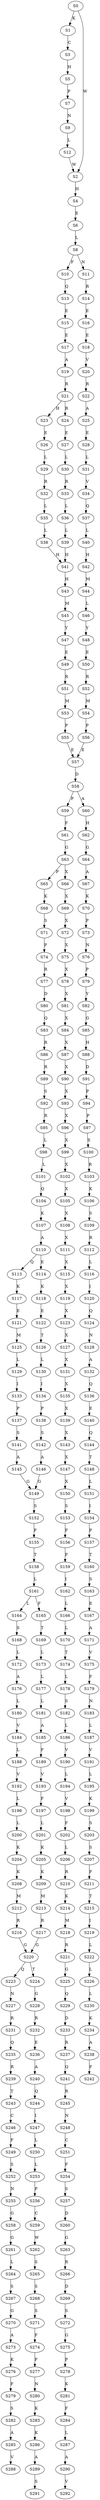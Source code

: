 strict digraph  {
	S0 -> S1 [ label = K ];
	S0 -> S2 [ label = W ];
	S1 -> S3 [ label = C ];
	S2 -> S4 [ label = H ];
	S3 -> S5 [ label = H ];
	S4 -> S6 [ label = E ];
	S5 -> S7 [ label = P ];
	S6 -> S8 [ label = L ];
	S7 -> S9 [ label = N ];
	S8 -> S10 [ label = F ];
	S8 -> S11 [ label = N ];
	S9 -> S12 [ label = L ];
	S10 -> S13 [ label = Q ];
	S11 -> S14 [ label = R ];
	S12 -> S2 [ label = W ];
	S13 -> S15 [ label = E ];
	S14 -> S16 [ label = E ];
	S15 -> S17 [ label = E ];
	S16 -> S18 [ label = E ];
	S17 -> S19 [ label = A ];
	S18 -> S20 [ label = V ];
	S19 -> S21 [ label = R ];
	S20 -> S22 [ label = R ];
	S21 -> S23 [ label = H ];
	S21 -> S24 [ label = R ];
	S22 -> S25 [ label = A ];
	S23 -> S26 [ label = E ];
	S24 -> S27 [ label = E ];
	S25 -> S28 [ label = E ];
	S26 -> S29 [ label = L ];
	S27 -> S30 [ label = L ];
	S28 -> S31 [ label = L ];
	S29 -> S32 [ label = R ];
	S30 -> S33 [ label = R ];
	S31 -> S34 [ label = V ];
	S32 -> S35 [ label = L ];
	S33 -> S36 [ label = L ];
	S34 -> S37 [ label = Q ];
	S35 -> S38 [ label = L ];
	S36 -> S39 [ label = L ];
	S37 -> S40 [ label = L ];
	S38 -> S41 [ label = H ];
	S39 -> S41 [ label = H ];
	S40 -> S42 [ label = H ];
	S41 -> S43 [ label = H ];
	S42 -> S44 [ label = M ];
	S43 -> S45 [ label = M ];
	S44 -> S46 [ label = L ];
	S45 -> S47 [ label = Y ];
	S46 -> S48 [ label = Y ];
	S47 -> S49 [ label = E ];
	S48 -> S50 [ label = E ];
	S49 -> S51 [ label = R ];
	S50 -> S52 [ label = R ];
	S51 -> S53 [ label = M ];
	S52 -> S54 [ label = M ];
	S53 -> S55 [ label = P ];
	S54 -> S56 [ label = P ];
	S55 -> S57 [ label = E ];
	S56 -> S57 [ label = E ];
	S57 -> S58 [ label = D ];
	S58 -> S59 [ label = P ];
	S58 -> S60 [ label = A ];
	S59 -> S61 [ label = F ];
	S60 -> S62 [ label = H ];
	S61 -> S63 [ label = G ];
	S62 -> S64 [ label = G ];
	S63 -> S65 [ label = P ];
	S63 -> S66 [ label = X ];
	S64 -> S67 [ label = A ];
	S65 -> S68 [ label = K ];
	S66 -> S69 [ label = X ];
	S67 -> S70 [ label = K ];
	S68 -> S71 [ label = S ];
	S69 -> S72 [ label = X ];
	S70 -> S73 [ label = P ];
	S71 -> S74 [ label = P ];
	S72 -> S75 [ label = X ];
	S73 -> S76 [ label = N ];
	S74 -> S77 [ label = R ];
	S75 -> S78 [ label = X ];
	S76 -> S79 [ label = P ];
	S77 -> S80 [ label = D ];
	S78 -> S81 [ label = X ];
	S79 -> S82 [ label = Y ];
	S80 -> S83 [ label = Q ];
	S81 -> S84 [ label = X ];
	S82 -> S85 [ label = G ];
	S83 -> S86 [ label = R ];
	S84 -> S87 [ label = X ];
	S85 -> S88 [ label = H ];
	S86 -> S89 [ label = R ];
	S87 -> S90 [ label = X ];
	S88 -> S91 [ label = D ];
	S89 -> S92 [ label = S ];
	S90 -> S93 [ label = X ];
	S91 -> S94 [ label = P ];
	S92 -> S95 [ label = R ];
	S93 -> S96 [ label = X ];
	S94 -> S97 [ label = P ];
	S95 -> S98 [ label = L ];
	S96 -> S99 [ label = X ];
	S97 -> S100 [ label = S ];
	S98 -> S101 [ label = L ];
	S99 -> S102 [ label = X ];
	S100 -> S103 [ label = R ];
	S101 -> S104 [ label = Q ];
	S102 -> S105 [ label = X ];
	S103 -> S106 [ label = K ];
	S104 -> S107 [ label = K ];
	S105 -> S108 [ label = X ];
	S106 -> S109 [ label = S ];
	S107 -> S110 [ label = A ];
	S108 -> S111 [ label = X ];
	S109 -> S112 [ label = R ];
	S110 -> S113 [ label = Q ];
	S110 -> S114 [ label = E ];
	S111 -> S115 [ label = X ];
	S112 -> S116 [ label = L ];
	S113 -> S117 [ label = K ];
	S114 -> S118 [ label = K ];
	S115 -> S119 [ label = X ];
	S116 -> S120 [ label = I ];
	S117 -> S121 [ label = E ];
	S118 -> S122 [ label = E ];
	S119 -> S123 [ label = X ];
	S120 -> S124 [ label = Q ];
	S121 -> S125 [ label = M ];
	S122 -> S126 [ label = T ];
	S123 -> S127 [ label = X ];
	S124 -> S128 [ label = N ];
	S125 -> S129 [ label = L ];
	S126 -> S130 [ label = L ];
	S127 -> S131 [ label = X ];
	S128 -> S132 [ label = A ];
	S129 -> S133 [ label = I ];
	S130 -> S134 [ label = I ];
	S131 -> S135 [ label = X ];
	S132 -> S136 [ label = Q ];
	S133 -> S137 [ label = P ];
	S134 -> S138 [ label = P ];
	S135 -> S139 [ label = X ];
	S136 -> S140 [ label = E ];
	S137 -> S141 [ label = S ];
	S138 -> S142 [ label = S ];
	S139 -> S143 [ label = X ];
	S140 -> S144 [ label = Q ];
	S141 -> S145 [ label = A ];
	S142 -> S146 [ label = A ];
	S143 -> S147 [ label = X ];
	S144 -> S148 [ label = T ];
	S145 -> S149 [ label = G ];
	S146 -> S149 [ label = G ];
	S147 -> S150 [ label = X ];
	S148 -> S151 [ label = L ];
	S149 -> S152 [ label = S ];
	S150 -> S153 [ label = S ];
	S151 -> S154 [ label = I ];
	S152 -> S155 [ label = F ];
	S153 -> S156 [ label = F ];
	S154 -> S157 [ label = P ];
	S155 -> S158 [ label = T ];
	S156 -> S159 [ label = F ];
	S157 -> S160 [ label = T ];
	S158 -> S161 [ label = L ];
	S159 -> S162 [ label = I ];
	S160 -> S163 [ label = S ];
	S161 -> S164 [ label = L ];
	S161 -> S165 [ label = F ];
	S162 -> S166 [ label = L ];
	S163 -> S167 [ label = E ];
	S164 -> S168 [ label = S ];
	S165 -> S169 [ label = T ];
	S166 -> S170 [ label = L ];
	S167 -> S171 [ label = A ];
	S168 -> S172 [ label = L ];
	S169 -> S173 [ label = L ];
	S170 -> S174 [ label = T ];
	S171 -> S175 [ label = V ];
	S172 -> S176 [ label = A ];
	S173 -> S177 [ label = L ];
	S174 -> S178 [ label = L ];
	S175 -> S179 [ label = F ];
	S176 -> S180 [ label = L ];
	S177 -> S181 [ label = L ];
	S178 -> S182 [ label = S ];
	S179 -> S183 [ label = N ];
	S180 -> S184 [ label = V ];
	S181 -> S185 [ label = A ];
	S182 -> S186 [ label = L ];
	S183 -> S187 [ label = L ];
	S184 -> S188 [ label = L ];
	S185 -> S189 [ label = F ];
	S186 -> S190 [ label = V ];
	S187 -> S191 [ label = V ];
	S188 -> S192 [ label = V ];
	S189 -> S193 [ label = V ];
	S190 -> S194 [ label = L ];
	S191 -> S195 [ label = L ];
	S192 -> S196 [ label = L ];
	S193 -> S197 [ label = F ];
	S194 -> S198 [ label = V ];
	S195 -> S199 [ label = K ];
	S196 -> S200 [ label = L ];
	S197 -> S201 [ label = L ];
	S198 -> S202 [ label = F ];
	S199 -> S203 [ label = S ];
	S200 -> S204 [ label = K ];
	S201 -> S205 [ label = K ];
	S202 -> S206 [ label = L ];
	S203 -> S207 [ label = S ];
	S204 -> S208 [ label = K ];
	S205 -> S209 [ label = K ];
	S206 -> S210 [ label = R ];
	S207 -> S211 [ label = F ];
	S208 -> S212 [ label = M ];
	S209 -> S213 [ label = M ];
	S210 -> S214 [ label = K ];
	S211 -> S215 [ label = T ];
	S212 -> S216 [ label = R ];
	S213 -> S217 [ label = R ];
	S214 -> S218 [ label = M ];
	S215 -> S219 [ label = I ];
	S216 -> S220 [ label = G ];
	S217 -> S220 [ label = G ];
	S218 -> S221 [ label = R ];
	S219 -> S222 [ label = L ];
	S220 -> S223 [ label = Q ];
	S220 -> S224 [ label = T ];
	S221 -> S225 [ label = G ];
	S222 -> S226 [ label = L ];
	S223 -> S227 [ label = N ];
	S224 -> S228 [ label = G ];
	S225 -> S229 [ label = Q ];
	S226 -> S230 [ label = L ];
	S227 -> S231 [ label = R ];
	S228 -> S232 [ label = R ];
	S229 -> S233 [ label = D ];
	S230 -> S234 [ label = K ];
	S231 -> S235 [ label = Q ];
	S232 -> S236 [ label = E ];
	S233 -> S237 [ label = R ];
	S234 -> S238 [ label = A ];
	S235 -> S239 [ label = R ];
	S236 -> S240 [ label = A ];
	S237 -> S241 [ label = Q ];
	S238 -> S242 [ label = F ];
	S239 -> S243 [ label = T ];
	S240 -> S244 [ label = Q ];
	S241 -> S245 [ label = R ];
	S243 -> S246 [ label = C ];
	S244 -> S247 [ label = I ];
	S245 -> S248 [ label = N ];
	S246 -> S249 [ label = F ];
	S247 -> S250 [ label = L ];
	S248 -> S251 [ label = C ];
	S249 -> S252 [ label = S ];
	S250 -> S253 [ label = L ];
	S251 -> S254 [ label = F ];
	S252 -> S255 [ label = N ];
	S253 -> S256 [ label = P ];
	S254 -> S257 [ label = S ];
	S255 -> S258 [ label = G ];
	S256 -> S259 [ label = C ];
	S257 -> S260 [ label = D ];
	S258 -> S261 [ label = G ];
	S259 -> S262 [ label = W ];
	S260 -> S263 [ label = G ];
	S261 -> S264 [ label = L ];
	S262 -> S265 [ label = S ];
	S263 -> S266 [ label = R ];
	S264 -> S267 [ label = S ];
	S265 -> S268 [ label = S ];
	S266 -> S269 [ label = D ];
	S267 -> S270 [ label = G ];
	S268 -> S271 [ label = S ];
	S269 -> S272 [ label = S ];
	S270 -> S273 [ label = A ];
	S271 -> S274 [ label = F ];
	S272 -> S275 [ label = G ];
	S273 -> S276 [ label = K ];
	S274 -> S277 [ label = F ];
	S275 -> S278 [ label = P ];
	S276 -> S279 [ label = F ];
	S277 -> S280 [ label = N ];
	S278 -> S281 [ label = K ];
	S279 -> S282 [ label = S ];
	S280 -> S283 [ label = K ];
	S281 -> S284 [ label = F ];
	S282 -> S285 [ label = A ];
	S283 -> S286 [ label = K ];
	S284 -> S287 [ label = L ];
	S285 -> S288 [ label = V ];
	S286 -> S289 [ label = A ];
	S287 -> S290 [ label = A ];
	S289 -> S291 [ label = S ];
	S290 -> S292 [ label = V ];
}
